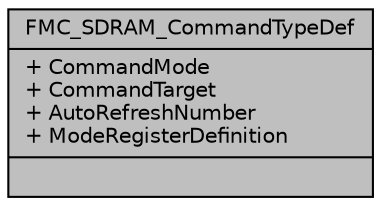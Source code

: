 digraph "FMC_SDRAM_CommandTypeDef"
{
  edge [fontname="Helvetica",fontsize="10",labelfontname="Helvetica",labelfontsize="10"];
  node [fontname="Helvetica",fontsize="10",shape=record];
  Node1 [label="{FMC_SDRAM_CommandTypeDef\n|+ CommandMode\l+ CommandTarget\l+ AutoRefreshNumber\l+ ModeRegisterDefinition\l|}",height=0.2,width=0.4,color="black", fillcolor="grey75", style="filled", fontcolor="black"];
}
